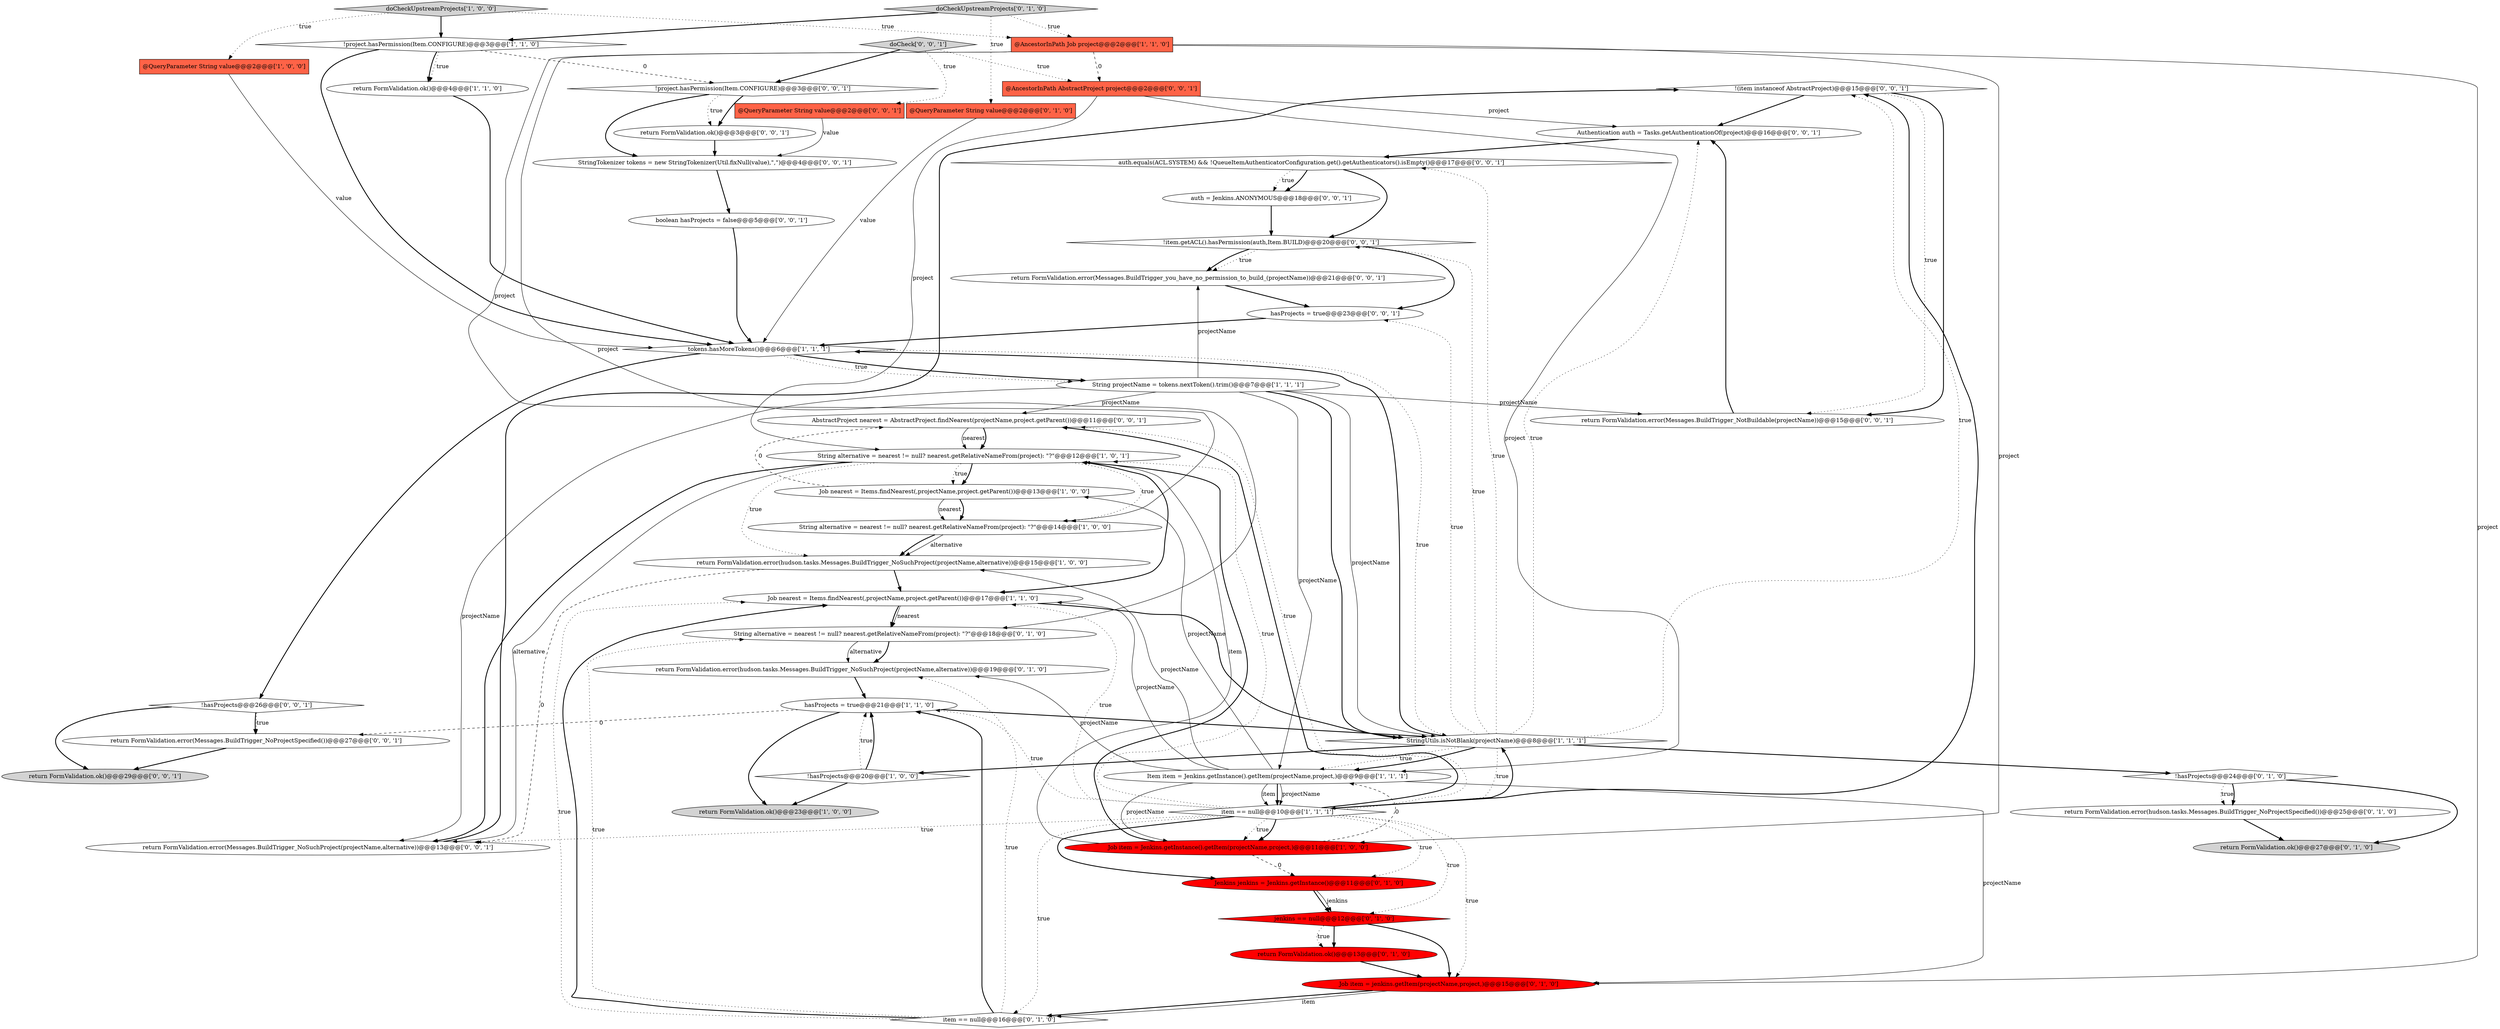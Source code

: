 digraph {
40 [style = filled, label = "!(item instanceof AbstractProject)@@@15@@@['0', '0', '1']", fillcolor = white, shape = diamond image = "AAA0AAABBB3BBB"];
19 [style = filled, label = "Jenkins jenkins = Jenkins.getInstance()@@@11@@@['0', '1', '0']", fillcolor = red, shape = ellipse image = "AAA1AAABBB2BBB"];
42 [style = filled, label = "doCheck['0', '0', '1']", fillcolor = lightgray, shape = diamond image = "AAA0AAABBB3BBB"];
36 [style = filled, label = "auth.equals(ACL.SYSTEM) && !QueueItemAuthenticatorConfiguration.get().getAuthenticators().isEmpty()@@@17@@@['0', '0', '1']", fillcolor = white, shape = diamond image = "AAA0AAABBB3BBB"];
23 [style = filled, label = "return FormValidation.ok()@@@27@@@['0', '1', '0']", fillcolor = lightgray, shape = ellipse image = "AAA0AAABBB2BBB"];
20 [style = filled, label = "String alternative = nearest != null? nearest.getRelativeNameFrom(project): \"?\"@@@18@@@['0', '1', '0']", fillcolor = white, shape = ellipse image = "AAA0AAABBB2BBB"];
18 [style = filled, label = "hasProjects = true@@@21@@@['1', '1', '0']", fillcolor = white, shape = ellipse image = "AAA0AAABBB1BBB"];
39 [style = filled, label = "AbstractProject nearest = AbstractProject.findNearest(projectName,project.getParent())@@@11@@@['0', '0', '1']", fillcolor = white, shape = ellipse image = "AAA0AAABBB3BBB"];
2 [style = filled, label = "return FormValidation.ok()@@@23@@@['1', '0', '0']", fillcolor = lightgray, shape = ellipse image = "AAA0AAABBB1BBB"];
13 [style = filled, label = "return FormValidation.ok()@@@4@@@['1', '1', '0']", fillcolor = white, shape = ellipse image = "AAA0AAABBB1BBB"];
21 [style = filled, label = "!hasProjects@@@24@@@['0', '1', '0']", fillcolor = white, shape = diamond image = "AAA0AAABBB2BBB"];
30 [style = filled, label = "item == null@@@16@@@['0', '1', '0']", fillcolor = white, shape = diamond image = "AAA0AAABBB2BBB"];
27 [style = filled, label = "Job item = jenkins.getItem(projectName,project,)@@@15@@@['0', '1', '0']", fillcolor = red, shape = ellipse image = "AAA1AAABBB2BBB"];
46 [style = filled, label = "Authentication auth = Tasks.getAuthenticationOf(project)@@@16@@@['0', '0', '1']", fillcolor = white, shape = ellipse image = "AAA0AAABBB3BBB"];
38 [style = filled, label = "return FormValidation.error(Messages.BuildTrigger_NotBuildable(projectName))@@@15@@@['0', '0', '1']", fillcolor = white, shape = ellipse image = "AAA0AAABBB3BBB"];
49 [style = filled, label = "!item.getACL().hasPermission(auth,Item.BUILD)@@@20@@@['0', '0', '1']", fillcolor = white, shape = diamond image = "AAA0AAABBB3BBB"];
29 [style = filled, label = "return FormValidation.ok()@@@13@@@['0', '1', '0']", fillcolor = red, shape = ellipse image = "AAA1AAABBB2BBB"];
5 [style = filled, label = "Job nearest = Items.findNearest(,projectName,project.getParent())@@@13@@@['1', '0', '0']", fillcolor = white, shape = ellipse image = "AAA0AAABBB1BBB"];
47 [style = filled, label = "StringTokenizer tokens = new StringTokenizer(Util.fixNull(value),\",\")@@@4@@@['0', '0', '1']", fillcolor = white, shape = ellipse image = "AAA0AAABBB3BBB"];
44 [style = filled, label = "@AncestorInPath AbstractProject project@@@2@@@['0', '0', '1']", fillcolor = tomato, shape = box image = "AAA0AAABBB3BBB"];
50 [style = filled, label = "return FormValidation.error(Messages.BuildTrigger_you_have_no_permission_to_build_(projectName))@@@21@@@['0', '0', '1']", fillcolor = white, shape = ellipse image = "AAA0AAABBB3BBB"];
10 [style = filled, label = "String projectName = tokens.nextToken().trim()@@@7@@@['1', '1', '1']", fillcolor = white, shape = ellipse image = "AAA0AAABBB1BBB"];
15 [style = filled, label = "String alternative = nearest != null? nearest.getRelativeNameFrom(project): \"?\"@@@12@@@['1', '0', '1']", fillcolor = white, shape = ellipse image = "AAA0AAABBB1BBB"];
34 [style = filled, label = "!hasProjects@@@26@@@['0', '0', '1']", fillcolor = white, shape = diamond image = "AAA0AAABBB3BBB"];
8 [style = filled, label = "item == null@@@10@@@['1', '1', '1']", fillcolor = white, shape = diamond image = "AAA0AAABBB1BBB"];
3 [style = filled, label = "@QueryParameter String value@@@2@@@['1', '0', '0']", fillcolor = tomato, shape = box image = "AAA0AAABBB1BBB"];
26 [style = filled, label = "@QueryParameter String value@@@2@@@['0', '1', '0']", fillcolor = tomato, shape = box image = "AAA0AAABBB2BBB"];
16 [style = filled, label = "doCheckUpstreamProjects['1', '0', '0']", fillcolor = lightgray, shape = diamond image = "AAA0AAABBB1BBB"];
32 [style = filled, label = "hasProjects = true@@@23@@@['0', '0', '1']", fillcolor = white, shape = ellipse image = "AAA0AAABBB3BBB"];
7 [style = filled, label = "Item item = Jenkins.getInstance().getItem(projectName,project,)@@@9@@@['1', '1', '1']", fillcolor = white, shape = ellipse image = "AAA0AAABBB1BBB"];
22 [style = filled, label = "return FormValidation.error(hudson.tasks.Messages.BuildTrigger_NoProjectSpecified())@@@25@@@['0', '1', '0']", fillcolor = white, shape = ellipse image = "AAA0AAABBB2BBB"];
1 [style = filled, label = "!hasProjects@@@20@@@['1', '0', '0']", fillcolor = white, shape = diamond image = "AAA0AAABBB1BBB"];
45 [style = filled, label = "boolean hasProjects = false@@@5@@@['0', '0', '1']", fillcolor = white, shape = ellipse image = "AAA0AAABBB3BBB"];
0 [style = filled, label = "String alternative = nearest != null? nearest.getRelativeNameFrom(project): \"?\"@@@14@@@['1', '0', '0']", fillcolor = white, shape = ellipse image = "AAA0AAABBB1BBB"];
25 [style = filled, label = "return FormValidation.error(hudson.tasks.Messages.BuildTrigger_NoSuchProject(projectName,alternative))@@@19@@@['0', '1', '0']", fillcolor = white, shape = ellipse image = "AAA0AAABBB2BBB"];
14 [style = filled, label = "tokens.hasMoreTokens()@@@6@@@['1', '1', '1']", fillcolor = white, shape = diamond image = "AAA0AAABBB1BBB"];
43 [style = filled, label = "@QueryParameter String value@@@2@@@['0', '0', '1']", fillcolor = tomato, shape = box image = "AAA0AAABBB3BBB"];
4 [style = filled, label = "Job nearest = Items.findNearest(,projectName,project.getParent())@@@17@@@['1', '1', '0']", fillcolor = white, shape = ellipse image = "AAA0AAABBB1BBB"];
17 [style = filled, label = "!project.hasPermission(Item.CONFIGURE)@@@3@@@['1', '1', '0']", fillcolor = white, shape = diamond image = "AAA0AAABBB1BBB"];
37 [style = filled, label = "!project.hasPermission(Item.CONFIGURE)@@@3@@@['0', '0', '1']", fillcolor = white, shape = diamond image = "AAA0AAABBB3BBB"];
33 [style = filled, label = "return FormValidation.ok()@@@29@@@['0', '0', '1']", fillcolor = lightgray, shape = ellipse image = "AAA0AAABBB3BBB"];
35 [style = filled, label = "return FormValidation.error(Messages.BuildTrigger_NoProjectSpecified())@@@27@@@['0', '0', '1']", fillcolor = white, shape = ellipse image = "AAA0AAABBB3BBB"];
31 [style = filled, label = "return FormValidation.ok()@@@3@@@['0', '0', '1']", fillcolor = white, shape = ellipse image = "AAA0AAABBB3BBB"];
28 [style = filled, label = "jenkins == null@@@12@@@['0', '1', '0']", fillcolor = red, shape = diamond image = "AAA1AAABBB2BBB"];
24 [style = filled, label = "doCheckUpstreamProjects['0', '1', '0']", fillcolor = lightgray, shape = diamond image = "AAA0AAABBB2BBB"];
11 [style = filled, label = "StringUtils.isNotBlank(projectName)@@@8@@@['1', '1', '1']", fillcolor = white, shape = diamond image = "AAA0AAABBB1BBB"];
12 [style = filled, label = "return FormValidation.error(hudson.tasks.Messages.BuildTrigger_NoSuchProject(projectName,alternative))@@@15@@@['1', '0', '0']", fillcolor = white, shape = ellipse image = "AAA0AAABBB1BBB"];
41 [style = filled, label = "auth = Jenkins.ANONYMOUS@@@18@@@['0', '0', '1']", fillcolor = white, shape = ellipse image = "AAA0AAABBB3BBB"];
48 [style = filled, label = "return FormValidation.error(Messages.BuildTrigger_NoSuchProject(projectName,alternative))@@@13@@@['0', '0', '1']", fillcolor = white, shape = ellipse image = "AAA0AAABBB3BBB"];
6 [style = filled, label = "@AncestorInPath Job project@@@2@@@['1', '1', '0']", fillcolor = tomato, shape = box image = "AAA0AAABBB1BBB"];
9 [style = filled, label = "Job item = Jenkins.getInstance().getItem(projectName,project,)@@@11@@@['1', '0', '0']", fillcolor = red, shape = ellipse image = "AAA1AAABBB1BBB"];
50->32 [style = bold, label=""];
8->30 [style = dotted, label="true"];
8->28 [style = dotted, label="true"];
24->6 [style = dotted, label="true"];
8->48 [style = dotted, label="true"];
3->14 [style = solid, label="value"];
11->14 [style = bold, label=""];
10->38 [style = solid, label="projectName"];
11->40 [style = dotted, label="true"];
40->38 [style = bold, label=""];
7->8 [style = bold, label=""];
30->18 [style = bold, label=""];
8->40 [style = bold, label=""];
8->4 [style = dotted, label="true"];
37->31 [style = dotted, label="true"];
9->19 [style = dashed, label="0"];
6->9 [style = solid, label="project"];
5->0 [style = bold, label=""];
37->31 [style = bold, label=""];
17->14 [style = bold, label=""];
24->17 [style = bold, label=""];
10->48 [style = solid, label="projectName"];
14->11 [style = dotted, label="true"];
11->8 [style = dotted, label="true"];
19->28 [style = bold, label=""];
9->7 [style = dashed, label="0"];
8->39 [style = bold, label=""];
7->25 [style = solid, label="projectName"];
8->11 [style = bold, label=""];
13->14 [style = bold, label=""];
11->36 [style = dotted, label="true"];
11->46 [style = dotted, label="true"];
10->11 [style = bold, label=""];
11->7 [style = dotted, label="true"];
36->41 [style = bold, label=""];
7->4 [style = solid, label="projectName"];
27->30 [style = bold, label=""];
7->27 [style = solid, label="projectName"];
18->11 [style = bold, label=""];
34->33 [style = bold, label=""];
14->10 [style = bold, label=""];
46->36 [style = bold, label=""];
21->22 [style = dotted, label="true"];
41->49 [style = bold, label=""];
5->39 [style = dashed, label="0"];
16->17 [style = bold, label=""];
20->25 [style = bold, label=""];
22->23 [style = bold, label=""];
26->14 [style = solid, label="value"];
44->7 [style = solid, label="project"];
1->18 [style = dotted, label="true"];
49->32 [style = bold, label=""];
28->29 [style = dotted, label="true"];
29->27 [style = bold, label=""];
45->14 [style = bold, label=""];
27->30 [style = solid, label="item"];
44->15 [style = solid, label="project"];
24->26 [style = dotted, label="true"];
21->22 [style = bold, label=""];
42->43 [style = dotted, label="true"];
36->49 [style = bold, label=""];
5->0 [style = solid, label="nearest"];
15->12 [style = dotted, label="true"];
8->18 [style = dotted, label="true"];
38->46 [style = bold, label=""];
31->47 [style = bold, label=""];
34->35 [style = bold, label=""];
7->8 [style = solid, label="projectName"];
12->48 [style = dashed, label="0"];
8->19 [style = dotted, label="true"];
37->47 [style = bold, label=""];
21->23 [style = bold, label=""];
15->5 [style = dotted, label="true"];
28->29 [style = bold, label=""];
42->37 [style = bold, label=""];
19->28 [style = solid, label="jenkins"];
7->5 [style = solid, label="projectName"];
42->44 [style = dotted, label="true"];
0->12 [style = bold, label=""];
11->21 [style = bold, label=""];
6->27 [style = solid, label="project"];
39->15 [style = solid, label="nearest"];
25->18 [style = bold, label=""];
0->12 [style = solid, label="alternative"];
8->15 [style = dotted, label="true"];
30->4 [style = dotted, label="true"];
8->39 [style = dotted, label="true"];
40->38 [style = dotted, label="true"];
49->50 [style = dotted, label="true"];
32->14 [style = bold, label=""];
15->0 [style = dotted, label="true"];
49->50 [style = bold, label=""];
15->48 [style = solid, label="alternative"];
11->49 [style = dotted, label="true"];
4->20 [style = solid, label="nearest"];
30->25 [style = dotted, label="true"];
34->35 [style = dotted, label="true"];
30->20 [style = dotted, label="true"];
7->12 [style = solid, label="projectName"];
43->47 [style = solid, label="value"];
10->7 [style = solid, label="projectName"];
4->20 [style = bold, label=""];
15->48 [style = bold, label=""];
17->13 [style = bold, label=""];
1->2 [style = bold, label=""];
47->45 [style = bold, label=""];
8->9 [style = dotted, label="true"];
10->50 [style = solid, label="projectName"];
7->9 [style = solid, label="projectName"];
36->41 [style = dotted, label="true"];
11->32 [style = dotted, label="true"];
39->15 [style = bold, label=""];
10->11 [style = solid, label="projectName"];
11->1 [style = bold, label=""];
44->46 [style = solid, label="project"];
8->19 [style = bold, label=""];
35->33 [style = bold, label=""];
10->39 [style = solid, label="projectName"];
14->34 [style = bold, label=""];
1->18 [style = bold, label=""];
9->15 [style = solid, label="item"];
6->20 [style = solid, label="project"];
18->2 [style = bold, label=""];
16->3 [style = dotted, label="true"];
14->10 [style = dotted, label="true"];
48->40 [style = bold, label=""];
15->5 [style = bold, label=""];
18->35 [style = dashed, label="0"];
40->46 [style = bold, label=""];
6->0 [style = solid, label="project"];
12->4 [style = bold, label=""];
9->15 [style = bold, label=""];
30->4 [style = bold, label=""];
20->25 [style = solid, label="alternative"];
15->4 [style = bold, label=""];
8->9 [style = bold, label=""];
17->37 [style = dashed, label="0"];
28->27 [style = bold, label=""];
8->27 [style = dotted, label="true"];
4->11 [style = bold, label=""];
17->13 [style = dotted, label="true"];
11->7 [style = bold, label=""];
6->44 [style = dashed, label="0"];
16->6 [style = dotted, label="true"];
7->8 [style = solid, label="item"];
}
